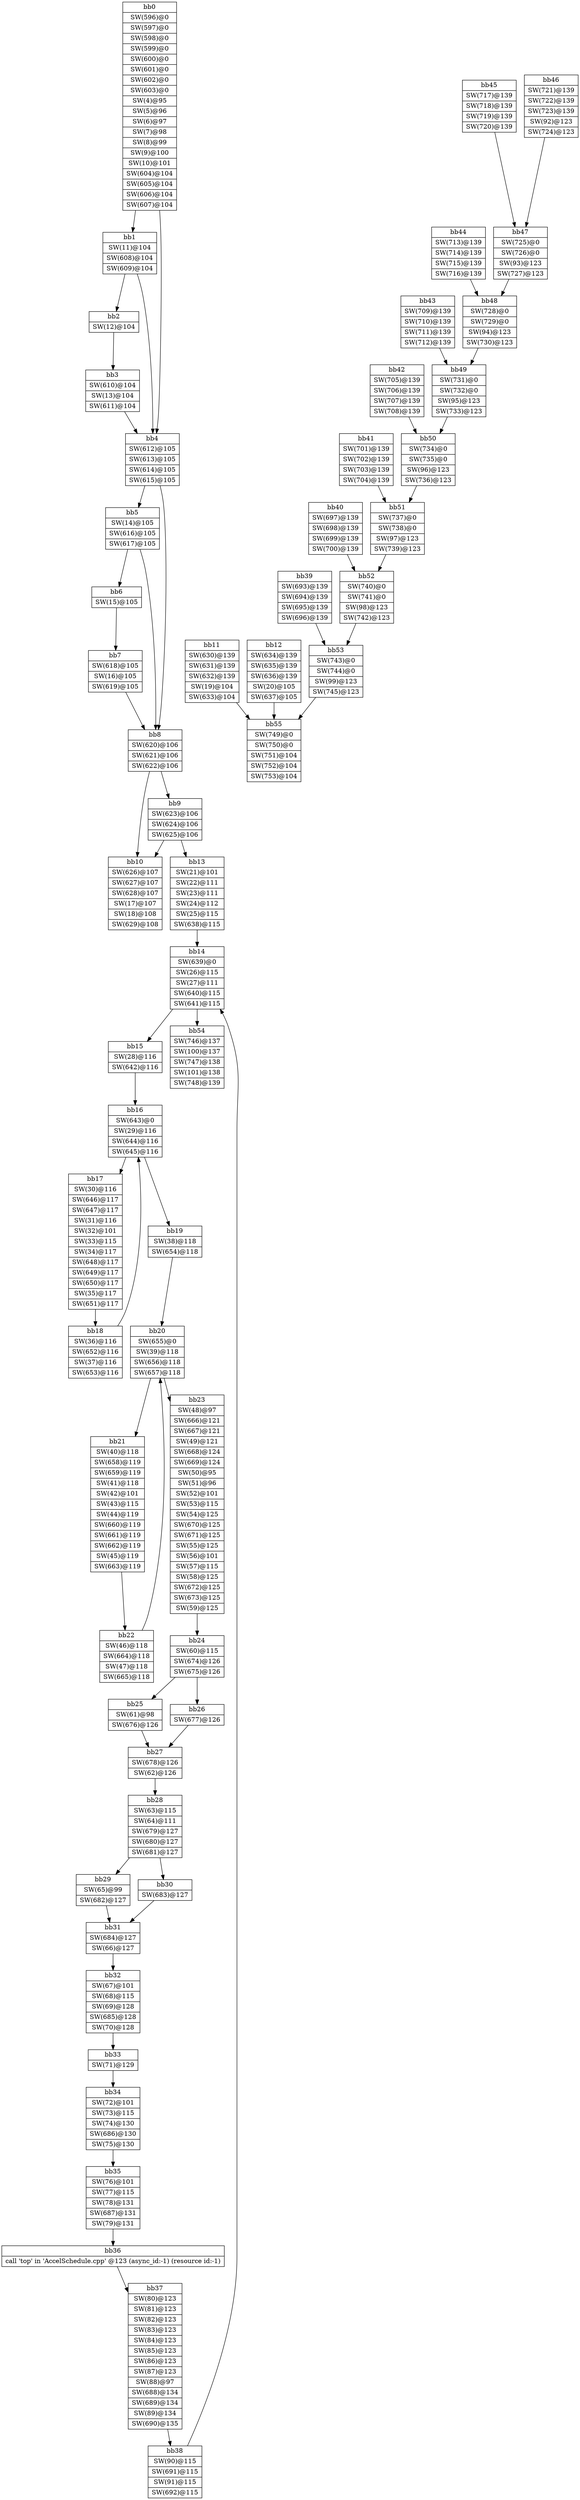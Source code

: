 digraph CDFG {
node [shape=record];
bb0 [shape=record, label = "{bb0|<x0x5c9cf20>SW(596)@0\n|<x0x5c9d210>SW(597)@0\n|<x0x5c9d360>SW(598)@0\n|<x0x5c9f5a0>SW(599)@0\n|<x0x5c9d420>SW(600)@0\n|<x0x5c9d540>SW(601)@0\n|<x0x5c9d690>SW(602)@0\n|<x0x5c9d820>SW(603)@0\n|<x0x5c14c00>SW(4)@95\n|<x0x5c151c0>SW(5)@96\n|<x0x5c15330>SW(6)@97\n|<x0x5c154c0>SW(7)@98\n|<x0x5c15720>SW(8)@99\n|<x0x5c15960>SW(9)@100\n|<x0x5c15bf0>SW(10)@101\n|<x0x5c9db40>SW(604)@104\n|<x0x5c9dd00>SW(605)@104\n|<x0x5c9df30>SW(606)@104\n|<x0x5c9e210>SW(607)@104\n}"];
bb1 [shape=record, label = "{bb1|<x0x5c15e20>SW(11)@104\n|<x0x5c9e570>SW(608)@104\n|<x0x5c9f420>SW(609)@104\n}"];
bb2 [shape=record, label = "{bb2|<x0x5c184d0>SW(12)@104\n}"];
bb3 [shape=record, label = "{bb3|<x0x5c9eb50>SW(610)@104\n|<x0x5c18670>SW(13)@104\n|<x0x5c9eda0>SW(611)@104\n}"];
bb4 [shape=record, label = "{bb4|<x0x5c9f1a0>SW(612)@105\n|<x0x5c9f7d0>SW(613)@105\n|<x0x5c9f960>SW(614)@105\n|<x0x5c9fb20>SW(615)@105\n}"];
bb5 [shape=record, label = "{bb5|<x0x5c18710>SW(14)@105\n|<x0x5c9ff00>SW(616)@105\n|<x0x5ca00c0>SW(617)@105\n}"];
bb6 [shape=record, label = "{bb6|<x0x5c187f0>SW(15)@105\n}"];
bb7 [shape=record, label = "{bb7|<x0x5ca0550>SW(618)@105\n|<x0x5c18980>SW(16)@105\n|<x0x5ca1500>SW(619)@105\n}"];
bb8 [shape=record, label = "{bb8|<x0x5ca16d0>SW(620)@106\n|<x0x5ca0a00>SW(621)@106\n|<x0x5ca0ba0>SW(622)@106\n}"];
bb9 [shape=record, label = "{bb9|<x0x5ca0e50>SW(623)@106\n|<x0x5ca1970>SW(624)@106\n|<x0x5ca1af0>SW(625)@106\n}"];
bb10 [shape=record, label = "{bb10|<x0x5ca1bf0>SW(626)@107\n|<x0x5ca1d90>SW(627)@107\n|<x0x5ca2000>SW(628)@107\n|<x0x5c18be0>SW(17)@107\n|<x0x5c18e80>SW(18)@108\n|<x0x5ca22a0>SW(629)@108\n}"];
bb11 [shape=record, label = "{bb11|<x0x5ca25e0>SW(630)@139\n|<x0x5ca2830>SW(631)@139\n|<x0x5ca29f0>SW(632)@139\n|<x0x5c190a0>SW(19)@104\n|<x0x5ca38e0>SW(633)@104\n}"];
bb12 [shape=record, label = "{bb12|<x0x5ca2ab0>SW(634)@139\n|<x0x5ca2ba0>SW(635)@139\n|<x0x5ca2de0>SW(636)@139\n|<x0x5c194e0>SW(20)@105\n|<x0x5ca2fd0>SW(637)@105\n}"];
bb13 [shape=record, label = "{bb13|<x0x5c1a3a0>SW(21)@101\n|<x0x5c1a610>SW(22)@111\n|<x0x5c19580>SW(23)@111\n|<x0x5c197e0>SW(24)@112\n|<x0x5c199d0>SW(25)@115\n|<x0x5ca3400>SW(638)@115\n}"];
bb14 [shape=record, label = "{bb14|<x0x5ca3fd0>SW(639)@0\n|<x0x5c19c30>SW(26)@115\n|<x0x5c19d80>SW(27)@111\n|<x0x5ca4180>SW(640)@115\n|<x0x5ca6430>SW(641)@115\n}"];
bb15 [shape=record, label = "{bb15|<x0x5c19f30>SW(28)@116\n|<x0x5ca44a0>SW(642)@116\n}"];
bb16 [shape=record, label = "{bb16|<x0x5ca47b0>SW(643)@0\n|<x0x5c1abf0>SW(29)@116\n|<x0x5ca0670>SW(644)@116\n|<x0x5ca07f0>SW(645)@116\n}"];
bb17 [shape=record, label = "{bb17|<x0x5c1ad40>SW(30)@116\n|<x0x5ca52d0>SW(646)@117\n|<x0x5ca6200>SW(647)@117\n|<x0x5c1d000>SW(31)@116\n|<x0x5c1ae20>SW(32)@101\n|<x0x5c1afb0>SW(33)@115\n|<x0x5c1b220>SW(34)@117\n|<x0x5ca55d0>SW(648)@117\n|<x0x5ca57d0>SW(649)@117\n|<x0x5ca5a20>SW(650)@117\n|<x0x5c1b490>SW(35)@117\n|<x0x5ca5b80>SW(651)@117\n}"];
bb18 [shape=record, label = "{bb18|<x0x5c1b5e0>SW(36)@116\n|<x0x5ca5ef0>SW(652)@116\n|<x0x5c1b850>SW(37)@116\n|<x0x5ca66e0>SW(653)@116\n}"];
bb19 [shape=record, label = "{bb19|<x0x5c1baf0>SW(38)@118\n|<x0x5ca6850>SW(654)@118\n}"];
bb20 [shape=record, label = "{bb20|<x0x5ca6b60>SW(655)@0\n|<x0x5c1bce0>SW(39)@118\n|<x0x5ca6df0>SW(656)@118\n|<x0x5ca6f70>SW(657)@118\n}"];
bb21 [shape=record, label = "{bb21|<x0x5c1cbb0>SW(40)@118\n|<x0x5ca72b0>SW(658)@119\n|<x0x5ca75c0>SW(659)@119\n|<x0x5c1cc50>SW(41)@118\n|<x0x5c1bd80>SW(42)@101\n|<x0x5c1bff0>SW(43)@115\n|<x0x5c1c1b0>SW(44)@119\n|<x0x5ca84c0>SW(660)@119\n|<x0x5ca8730>SW(661)@119\n|<x0x5ca7740>SW(662)@119\n|<x0x5c1c400>SW(45)@119\n|<x0x5ca79e0>SW(663)@119\n}"];
bb22 [shape=record, label = "{bb22|<x0x5c1c650>SW(46)@118\n|<x0x5ca7d20>SW(664)@118\n|<x0x5c1d280>SW(47)@118\n|<x0x5ca7ef0>SW(665)@118\n}"];
bb23 [shape=record, label = "{bb23|<x0x5c1d3d0>SW(48)@97\n|<x0x5ca8ab0>SW(666)@121\n|<x0x5ca8c50>SW(667)@121\n|<x0x5c1d560>SW(49)@121\n|<x0x5ca8d10>SW(668)@124\n|<x0x5ca8f20>SW(669)@124\n|<x0x5c1d770>SW(50)@95\n|<x0x5c1da10>SW(51)@96\n|<x0x5c1dbd0>SW(52)@101\n|<x0x5c1dda0>SW(53)@115\n|<x0x5c1e010>SW(54)@125\n|<x0x5ca91b0>SW(670)@125\n|<x0x5ca9520>SW(671)@125\n|<x0x5c1e1c0>SW(55)@125\n|<x0x5c1f0f0>SW(56)@101\n|<x0x5c1e300>SW(57)@115\n|<x0x5c1e3a0>SW(58)@125\n|<x0x5ca9760>SW(672)@125\n|<x0x5ca99d0>SW(673)@125\n|<x0x5c1e690>SW(59)@125\n}"];
bb24 [shape=record, label = "{bb24|<x0x5c1e890>SW(60)@115\n|<x0x5ca9d40>SW(674)@126\n|<x0x5caac00>SW(675)@126\n}"];
bb25 [shape=record, label = "{bb25|<x0x5c1eb00>SW(61)@98\n|<x0x5caa020>SW(676)@126\n}"];
bb26 [shape=record, label = "{bb26|<x0x5caa300>SW(677)@126\n}"];
bb27 [shape=record, label = "{bb27|<x0x5caa640>SW(678)@126\n|<x0x5c1ed40>SW(62)@126\n}"];
bb28 [shape=record, label = "{bb28|<x0x5c1ede0>SW(63)@115\n|<x0x5c1f550>SW(64)@111\n|<x0x5caaa20>SW(679)@127\n|<x0x5cab160>SW(680)@127\n|<x0x5cad410>SW(681)@127\n}"];
bb29 [shape=record, label = "{bb29|<x0x5c21800>SW(65)@99\n|<x0x5cab4a0>SW(682)@127\n}"];
bb30 [shape=record, label = "{bb30|<x0x5cab7b0>SW(683)@127\n}"];
bb31 [shape=record, label = "{bb31|<x0x5cabb30>SW(684)@127\n|<x0x5c1f680>SW(66)@127\n}"];
bb32 [shape=record, label = "{bb32|<x0x5c1fa00>SW(67)@101\n|<x0x5c1f880>SW(68)@115\n|<x0x5c1fc80>SW(69)@128\n|<x0x5cabf00>SW(685)@128\n|<x0x5c1fed0>SW(70)@128\n}"];
bb33 [shape=record, label = "{bb33|<x0x5c201d0>SW(71)@129\n}"];
bb34 [shape=record, label = "{bb34|<x0x5c20400>SW(72)@101\n|<x0x5c20630>SW(73)@115\n|<x0x5c21540>SW(74)@130\n|<x0x5ca4aa0>SW(686)@130\n|<x0x5c206f0>SW(75)@130\n}"];
bb35 [shape=record, label = "{bb35|<x0x5c20980>SW(76)@101\n|<x0x5c20bb0>SW(77)@115\n|<x0x5c20d90>SW(78)@131\n|<x0x5ca4ee0>SW(687)@131\n|<x0x5c20f20>SW(79)@131\n}"];
bb36 [shape=record, label = "{bb36|<x0x52cd610>call 'top' in 'AccelSchedule.cpp' @123 (async_id:-1) (resource id:-1)\n}"];
bb37 [shape=record, label = "{bb37|<x0x5c21cb0>SW(80)@123\n|<x0x5c21e00>SW(81)@123\n|<x0x5c22040>SW(82)@123\n|<x0x5c222e0>SW(83)@123\n|<x0x5c22450>SW(84)@123\n|<x0x5c226a0>SW(85)@123\n|<x0x5c22880>SW(86)@123\n|<x0x5c23740>SW(87)@123\n|<x0x5c22940>SW(88)@97\n|<x0x5cad9d0>SW(688)@134\n|<x0x5cadb90>SW(689)@134\n|<x0x5c22ab0>SW(89)@134\n|<x0x5cadc50>SW(690)@135\n}"];
bb38 [shape=record, label = "{bb38|<x0x5c22cc0>SW(90)@115\n|<x0x5cadf50>SW(691)@115\n|<x0x5c22ec0>SW(91)@115\n|<x0x5cae140>SW(692)@115\n}"];
bb39 [shape=record, label = "{bb39|<x0x5cae500>SW(693)@139\n|<x0x5cae690>SW(694)@139\n|<x0x5cae8d0>SW(695)@139\n|<x0x5caeaf0>SW(696)@139\n}"];
bb40 [shape=record, label = "{bb40|<x0x5cafaf0>SW(697)@139\n|<x0x5caebb0>SW(698)@139\n|<x0x5caed10>SW(699)@139\n|<x0x5caeed0>SW(700)@139\n}"];
bb41 [shape=record, label = "{bb41|<x0x5caf210>SW(701)@139\n|<x0x5caf3d0>SW(702)@139\n|<x0x5caf610>SW(703)@139\n|<x0x5caff80>SW(704)@139\n}"];
bb42 [shape=record, label = "{bb42|<x0x5cb0290>SW(705)@139\n|<x0x5cb0450>SW(706)@139\n|<x0x5cb0690>SW(707)@139\n|<x0x5cb08f0>SW(708)@139\n}"];
bb43 [shape=record, label = "{bb43|<x0x5cb0be0>SW(709)@139\n|<x0x5cb0e30>SW(710)@139\n|<x0x5cb0ff0>SW(711)@139\n|<x0x5cb1eb0>SW(712)@139\n}"];
bb44 [shape=record, label = "{bb44|<x0x5cb1370>SW(713)@139\n|<x0x5cb1530>SW(714)@139\n|<x0x5cb1770>SW(715)@139\n|<x0x5cb1930>SW(716)@139\n}"];
bb45 [shape=record, label = "{bb45|<x0x5cb1c70>SW(717)@139\n|<x0x5cb2110>SW(718)@139\n|<x0x5cb43c0>SW(719)@139\n|<x0x5cb2200>SW(720)@139\n}"];
bb46 [shape=record, label = "{bb46|<x0x5cb2510>SW(721)@139\n|<x0x5cb27a0>SW(722)@139\n|<x0x5cb2960>SW(723)@139\n|<x0x5c230e0>SW(92)@123\n|<x0x5cb2b50>SW(724)@123\n}"];
bb47 [shape=record, label = "{bb47|<x0x5cb2f10>SW(725)@0\n|<x0x5cb3060>SW(726)@0\n|<x0x5c234c0>SW(93)@123\n|<x0x5cb3ee0>SW(727)@123\n}"];
bb48 [shape=record, label = "{bb48|<x0x5cb3120>SW(728)@0\n|<x0x5cb3250>SW(729)@0\n|<x0x5c23370>SW(94)@123\n|<x0x5cb3420>SW(730)@123\n}"];
bb49 [shape=record, label = "{bb49|<x0x5cb3760>SW(731)@0\n|<x0x5cb3820>SW(732)@0\n|<x0x5c23b50>SW(95)@123\n|<x0x5cb39a0>SW(733)@123\n}"];
bb50 [shape=record, label = "{bb50|<x0x5cb4630>SW(734)@0\n|<x0x5cb4760>SW(735)@0\n|<x0x5c23d00>SW(96)@123\n|<x0x5cb69d0>SW(736)@123\n}"];
bb51 [shape=record, label = "{bb51|<x0x5cb49a0>SW(737)@0\n|<x0x5cb4af0>SW(738)@0\n|<x0x5c25fc0>SW(97)@123\n|<x0x5cb4cc0>SW(739)@123\n}"];
bb52 [shape=record, label = "{bb52|<x0x5cb5060>SW(740)@0\n|<x0x5cb51b0>SW(741)@0\n|<x0x5c23e50>SW(98)@123\n|<x0x5cb5380>SW(742)@123\n}"];
bb53 [shape=record, label = "{bb53|<x0x5cb5720>SW(743)@0\n|<x0x5cb6570>SW(744)@0\n|<x0x5c24260>SW(99)@123\n|<x0x5cb6740>SW(745)@123\n}"];
bb54 [shape=record, label = "{bb54|<x0x5cb5990>SW(746)@137\n|<x0x5c240a0>SW(100)@137\n|<x0x5cb5c80>SW(747)@138\n|<x0x5c244e0>SW(101)@138\n|<x0x5cb5f00>SW(748)@139\n}"];
bb55 [shape=record, label = "{bb55|<x0x5cb6240>SW(749)@0\n|<x0x5cb63f0>SW(750)@0\n|<x0x5cb6c80>SW(751)@104\n|<x0x5cb8f40>SW(752)@104\n|<x0x5cb6d70>SW(753)@104\n}"];
bb0 -> bb1
bb0 -> bb4
bb1 -> bb4
bb1 -> bb2
bb2 -> bb3
bb3 -> bb4
bb4 -> bb5
bb4 -> bb8
bb5 -> bb8
bb5 -> bb6
bb6 -> bb7
bb7 -> bb8
bb8 -> bb10
bb8 -> bb9
bb9 -> bb10
bb9 -> bb13
bb11 -> bb55
bb12 -> bb55
bb13 -> bb14
bb14 -> bb15
bb14 -> bb54
bb15 -> bb16
bb16 -> bb17
bb16 -> bb19
bb17 -> bb18
bb18 -> bb16
bb19 -> bb20
bb20 -> bb21
bb20 -> bb23
bb21 -> bb22
bb22 -> bb20
bb23 -> bb24
bb24 -> bb25
bb24 -> bb26
bb25 -> bb27
bb26 -> bb27
bb27 -> bb28
bb28 -> bb29
bb28 -> bb30
bb29 -> bb31
bb30 -> bb31
bb31 -> bb32
bb32 -> bb33
bb33 -> bb34
bb34 -> bb35
bb35 -> bb36
bb36 -> bb37
bb37 -> bb38
bb38 -> bb14
bb39 -> bb53
bb40 -> bb52
bb41 -> bb51
bb42 -> bb50
bb43 -> bb49
bb44 -> bb48
bb45 -> bb47
bb46 -> bb47
bb47 -> bb48
bb48 -> bb49
bb49 -> bb50
bb50 -> bb51
bb51 -> bb52
bb52 -> bb53
bb53 -> bb55
}
